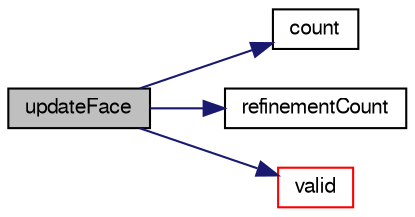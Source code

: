 digraph "updateFace"
{
  bgcolor="transparent";
  edge [fontname="FreeSans",fontsize="10",labelfontname="FreeSans",labelfontsize="10"];
  node [fontname="FreeSans",fontsize="10",shape=record];
  rankdir="LR";
  Node534 [label="updateFace",height=0.2,width=0.4,color="black", fillcolor="grey75", style="filled", fontcolor="black"];
  Node534 -> Node535 [color="midnightblue",fontsize="10",style="solid",fontname="FreeSans"];
  Node535 [label="count",height=0.2,width=0.4,color="black",URL="$a21682.html#a4a16b1dc7b90b6c93b996d7a6be2120d"];
  Node534 -> Node536 [color="midnightblue",fontsize="10",style="solid",fontname="FreeSans"];
  Node536 [label="refinementCount",height=0.2,width=0.4,color="black",URL="$a21682.html#a8f2e46be91b3ad951ef86c6bd61c0ee5"];
  Node534 -> Node537 [color="midnightblue",fontsize="10",style="solid",fontname="FreeSans"];
  Node537 [label="valid",height=0.2,width=0.4,color="red",URL="$a21682.html#aa4ad85c1548bba1f67ef9566c82f7baa",tooltip="Check whether origin has been changed at all or. "];
}
